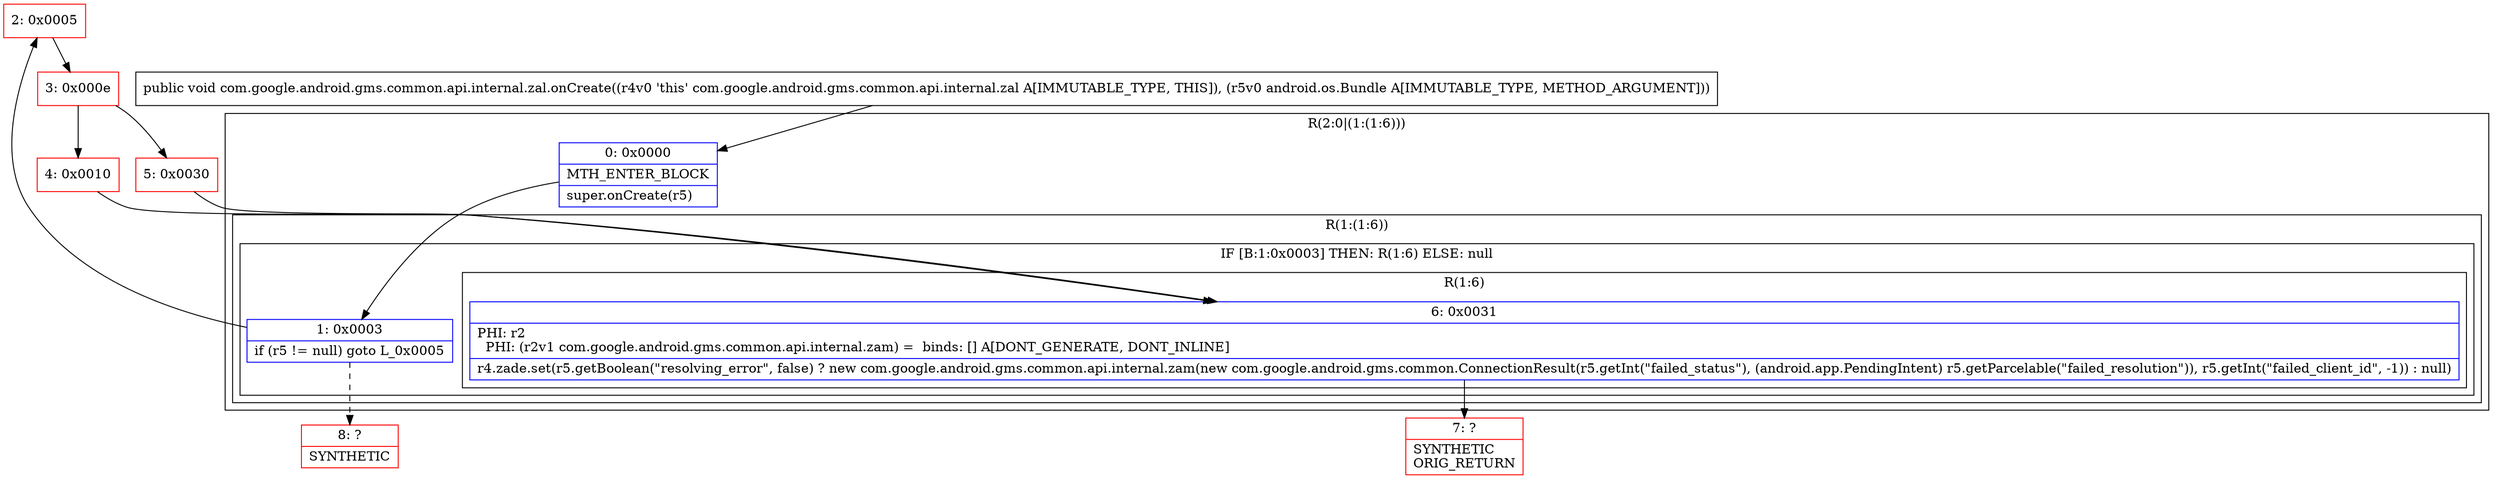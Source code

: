 digraph "CFG forcom.google.android.gms.common.api.internal.zal.onCreate(Landroid\/os\/Bundle;)V" {
subgraph cluster_Region_676821322 {
label = "R(2:0|(1:(1:6)))";
node [shape=record,color=blue];
Node_0 [shape=record,label="{0\:\ 0x0000|MTH_ENTER_BLOCK\l|super.onCreate(r5)\l}"];
subgraph cluster_Region_314528988 {
label = "R(1:(1:6))";
node [shape=record,color=blue];
subgraph cluster_IfRegion_1094012735 {
label = "IF [B:1:0x0003] THEN: R(1:6) ELSE: null";
node [shape=record,color=blue];
Node_1 [shape=record,label="{1\:\ 0x0003|if (r5 != null) goto L_0x0005\l}"];
subgraph cluster_Region_2142360816 {
label = "R(1:6)";
node [shape=record,color=blue];
Node_6 [shape=record,label="{6\:\ 0x0031|PHI: r2 \l  PHI: (r2v1 com.google.android.gms.common.api.internal.zam) =  binds: [] A[DONT_GENERATE, DONT_INLINE]\l|r4.zade.set(r5.getBoolean(\"resolving_error\", false) ? new com.google.android.gms.common.api.internal.zam(new com.google.android.gms.common.ConnectionResult(r5.getInt(\"failed_status\"), (android.app.PendingIntent) r5.getParcelable(\"failed_resolution\")), r5.getInt(\"failed_client_id\", \-1)) : null)\l}"];
}
}
}
}
Node_2 [shape=record,color=red,label="{2\:\ 0x0005}"];
Node_3 [shape=record,color=red,label="{3\:\ 0x000e}"];
Node_4 [shape=record,color=red,label="{4\:\ 0x0010}"];
Node_5 [shape=record,color=red,label="{5\:\ 0x0030}"];
Node_7 [shape=record,color=red,label="{7\:\ ?|SYNTHETIC\lORIG_RETURN\l}"];
Node_8 [shape=record,color=red,label="{8\:\ ?|SYNTHETIC\l}"];
MethodNode[shape=record,label="{public void com.google.android.gms.common.api.internal.zal.onCreate((r4v0 'this' com.google.android.gms.common.api.internal.zal A[IMMUTABLE_TYPE, THIS]), (r5v0 android.os.Bundle A[IMMUTABLE_TYPE, METHOD_ARGUMENT])) }"];
MethodNode -> Node_0;
Node_0 -> Node_1;
Node_1 -> Node_2;
Node_1 -> Node_8[style=dashed];
Node_6 -> Node_7;
Node_2 -> Node_3;
Node_3 -> Node_4;
Node_3 -> Node_5;
Node_4 -> Node_6;
Node_5 -> Node_6;
}

